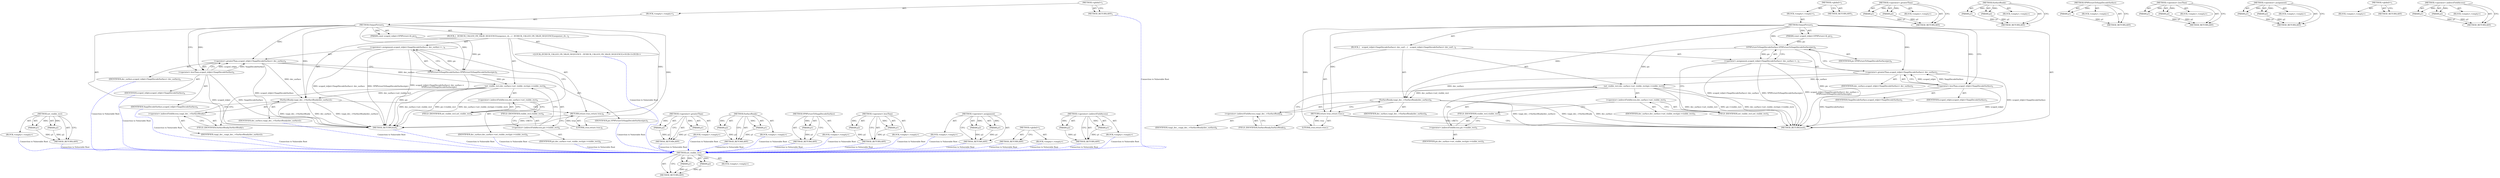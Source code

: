 digraph "&lt;operator&gt;.indirectFieldAccess" {
vulnerable_71 [label=<(METHOD,set_visible_rect)>];
vulnerable_72 [label=<(PARAM,p1)>];
vulnerable_73 [label=<(PARAM,p2)>];
vulnerable_74 [label=<(BLOCK,&lt;empty&gt;,&lt;empty&gt;)>];
vulnerable_75 [label=<(METHOD_RETURN,ANY)>];
vulnerable_6 [label=<(METHOD,&lt;global&gt;)<SUB>1</SUB>>];
vulnerable_7 [label=<(BLOCK,&lt;empty&gt;,&lt;empty&gt;)<SUB>1</SUB>>];
vulnerable_8 [label=<(METHOD,OutputPicture)<SUB>1</SUB>>];
vulnerable_9 [label=<(PARAM,const scoped_refptr&lt;VP9Picture&gt;&amp; pic)<SUB>2</SUB>>];
vulnerable_10 [label=<(BLOCK,{
   scoped_refptr&lt;VaapiDecodeSurface&gt; dec_surf...,{
   scoped_refptr&lt;VaapiDecodeSurface&gt; dec_surf...)<SUB>2</SUB>>];
vulnerable_11 [label=<(&lt;operator&gt;.assignment,scoped_refptr&lt;VaapiDecodeSurface&gt; dec_surface =...)<SUB>3</SUB>>];
vulnerable_12 [label=<(&lt;operator&gt;.greaterThan,scoped_refptr&lt;VaapiDecodeSurface&gt; dec_surface)<SUB>3</SUB>>];
vulnerable_13 [label=<(&lt;operator&gt;.lessThan,scoped_refptr&lt;VaapiDecodeSurface)<SUB>3</SUB>>];
vulnerable_14 [label=<(IDENTIFIER,scoped_refptr,scoped_refptr&lt;VaapiDecodeSurface)<SUB>3</SUB>>];
vulnerable_15 [label=<(IDENTIFIER,VaapiDecodeSurface,scoped_refptr&lt;VaapiDecodeSurface)<SUB>3</SUB>>];
vulnerable_16 [label=<(IDENTIFIER,dec_surface,scoped_refptr&lt;VaapiDecodeSurface&gt; dec_surface)<SUB>3</SUB>>];
vulnerable_17 [label=<(VP9PictureToVaapiDecodeSurface,VP9PictureToVaapiDecodeSurface(pic))<SUB>4</SUB>>];
vulnerable_18 [label=<(IDENTIFIER,pic,VP9PictureToVaapiDecodeSurface(pic))<SUB>4</SUB>>];
vulnerable_19 [label=<(set_visible_rect,dec_surface-&gt;set_visible_rect(pic-&gt;visible_rect))<SUB>5</SUB>>];
vulnerable_20 [label=<(&lt;operator&gt;.indirectFieldAccess,dec_surface-&gt;set_visible_rect)<SUB>5</SUB>>];
vulnerable_21 [label=<(IDENTIFIER,dec_surface,dec_surface-&gt;set_visible_rect(pic-&gt;visible_rect))<SUB>5</SUB>>];
vulnerable_22 [label=<(FIELD_IDENTIFIER,set_visible_rect,set_visible_rect)<SUB>5</SUB>>];
vulnerable_23 [label=<(&lt;operator&gt;.indirectFieldAccess,pic-&gt;visible_rect)<SUB>5</SUB>>];
vulnerable_24 [label=<(IDENTIFIER,pic,dec_surface-&gt;set_visible_rect(pic-&gt;visible_rect))<SUB>5</SUB>>];
vulnerable_25 [label=<(FIELD_IDENTIFIER,visible_rect,visible_rect)<SUB>5</SUB>>];
vulnerable_26 [label=<(SurfaceReady,vaapi_dec_-&gt;SurfaceReady(dec_surface))<SUB>6</SUB>>];
vulnerable_27 [label=<(&lt;operator&gt;.indirectFieldAccess,vaapi_dec_-&gt;SurfaceReady)<SUB>6</SUB>>];
vulnerable_28 [label=<(IDENTIFIER,vaapi_dec_,vaapi_dec_-&gt;SurfaceReady(dec_surface))<SUB>6</SUB>>];
vulnerable_29 [label=<(FIELD_IDENTIFIER,SurfaceReady,SurfaceReady)<SUB>6</SUB>>];
vulnerable_30 [label=<(IDENTIFIER,dec_surface,vaapi_dec_-&gt;SurfaceReady(dec_surface))<SUB>6</SUB>>];
vulnerable_31 [label=<(RETURN,return true;,return true;)<SUB>7</SUB>>];
vulnerable_32 [label=<(LITERAL,true,return true;)<SUB>7</SUB>>];
vulnerable_33 [label=<(METHOD_RETURN,bool)<SUB>1</SUB>>];
vulnerable_35 [label=<(METHOD_RETURN,ANY)<SUB>1</SUB>>];
vulnerable_57 [label=<(METHOD,&lt;operator&gt;.greaterThan)>];
vulnerable_58 [label=<(PARAM,p1)>];
vulnerable_59 [label=<(PARAM,p2)>];
vulnerable_60 [label=<(BLOCK,&lt;empty&gt;,&lt;empty&gt;)>];
vulnerable_61 [label=<(METHOD_RETURN,ANY)>];
vulnerable_81 [label=<(METHOD,SurfaceReady)>];
vulnerable_82 [label=<(PARAM,p1)>];
vulnerable_83 [label=<(PARAM,p2)>];
vulnerable_84 [label=<(BLOCK,&lt;empty&gt;,&lt;empty&gt;)>];
vulnerable_85 [label=<(METHOD_RETURN,ANY)>];
vulnerable_67 [label=<(METHOD,VP9PictureToVaapiDecodeSurface)>];
vulnerable_68 [label=<(PARAM,p1)>];
vulnerable_69 [label=<(BLOCK,&lt;empty&gt;,&lt;empty&gt;)>];
vulnerable_70 [label=<(METHOD_RETURN,ANY)>];
vulnerable_62 [label=<(METHOD,&lt;operator&gt;.lessThan)>];
vulnerable_63 [label=<(PARAM,p1)>];
vulnerable_64 [label=<(PARAM,p2)>];
vulnerable_65 [label=<(BLOCK,&lt;empty&gt;,&lt;empty&gt;)>];
vulnerable_66 [label=<(METHOD_RETURN,ANY)>];
vulnerable_52 [label=<(METHOD,&lt;operator&gt;.assignment)>];
vulnerable_53 [label=<(PARAM,p1)>];
vulnerable_54 [label=<(PARAM,p2)>];
vulnerable_55 [label=<(BLOCK,&lt;empty&gt;,&lt;empty&gt;)>];
vulnerable_56 [label=<(METHOD_RETURN,ANY)>];
vulnerable_46 [label=<(METHOD,&lt;global&gt;)<SUB>1</SUB>>];
vulnerable_47 [label=<(BLOCK,&lt;empty&gt;,&lt;empty&gt;)>];
vulnerable_48 [label=<(METHOD_RETURN,ANY)>];
vulnerable_76 [label=<(METHOD,&lt;operator&gt;.indirectFieldAccess)>];
vulnerable_77 [label=<(PARAM,p1)>];
vulnerable_78 [label=<(PARAM,p2)>];
vulnerable_79 [label=<(BLOCK,&lt;empty&gt;,&lt;empty&gt;)>];
vulnerable_80 [label=<(METHOD_RETURN,ANY)>];
fixed_74 [label=<(METHOD,set_visible_rect)>];
fixed_75 [label=<(PARAM,p1)>];
fixed_76 [label=<(PARAM,p2)>];
fixed_77 [label=<(BLOCK,&lt;empty&gt;,&lt;empty&gt;)>];
fixed_78 [label=<(METHOD_RETURN,ANY)>];
fixed_6 [label=<(METHOD,&lt;global&gt;)<SUB>1</SUB>>];
fixed_7 [label=<(BLOCK,&lt;empty&gt;,&lt;empty&gt;)<SUB>1</SUB>>];
fixed_8 [label=<(METHOD,OutputPicture)<SUB>1</SUB>>];
fixed_9 [label=<(PARAM,const scoped_refptr&lt;VP9Picture&gt;&amp; pic)<SUB>2</SUB>>];
fixed_10 [label=<(BLOCK,{
  DCHECK_CALLED_ON_VALID_SEQUENCE(sequence_ch...,{
  DCHECK_CALLED_ON_VALID_SEQUENCE(sequence_ch...)<SUB>2</SUB>>];
fixed_11 [label="<(LOCAL,DCHECK_CALLED_ON_VALID_SEQUENCE : DCHECK_CALLED_ON_VALID_SEQUENCE)<SUB>3</SUB>>"];
fixed_12 [label=<(&lt;operator&gt;.assignment,scoped_refptr&lt;VaapiDecodeSurface&gt; dec_surface =...)<SUB>4</SUB>>];
fixed_13 [label=<(&lt;operator&gt;.greaterThan,scoped_refptr&lt;VaapiDecodeSurface&gt; dec_surface)<SUB>4</SUB>>];
fixed_14 [label=<(&lt;operator&gt;.lessThan,scoped_refptr&lt;VaapiDecodeSurface)<SUB>4</SUB>>];
fixed_15 [label=<(IDENTIFIER,scoped_refptr,scoped_refptr&lt;VaapiDecodeSurface)<SUB>4</SUB>>];
fixed_16 [label=<(IDENTIFIER,VaapiDecodeSurface,scoped_refptr&lt;VaapiDecodeSurface)<SUB>4</SUB>>];
fixed_17 [label=<(IDENTIFIER,dec_surface,scoped_refptr&lt;VaapiDecodeSurface&gt; dec_surface)<SUB>4</SUB>>];
fixed_18 [label=<(VP9PictureToVaapiDecodeSurface,VP9PictureToVaapiDecodeSurface(pic))<SUB>5</SUB>>];
fixed_19 [label=<(IDENTIFIER,pic,VP9PictureToVaapiDecodeSurface(pic))<SUB>5</SUB>>];
fixed_20 [label=<(set_visible_rect,dec_surface-&gt;set_visible_rect(pic-&gt;visible_rect))<SUB>6</SUB>>];
fixed_21 [label=<(&lt;operator&gt;.indirectFieldAccess,dec_surface-&gt;set_visible_rect)<SUB>6</SUB>>];
fixed_22 [label=<(IDENTIFIER,dec_surface,dec_surface-&gt;set_visible_rect(pic-&gt;visible_rect))<SUB>6</SUB>>];
fixed_23 [label=<(FIELD_IDENTIFIER,set_visible_rect,set_visible_rect)<SUB>6</SUB>>];
fixed_24 [label=<(&lt;operator&gt;.indirectFieldAccess,pic-&gt;visible_rect)<SUB>6</SUB>>];
fixed_25 [label=<(IDENTIFIER,pic,dec_surface-&gt;set_visible_rect(pic-&gt;visible_rect))<SUB>6</SUB>>];
fixed_26 [label=<(FIELD_IDENTIFIER,visible_rect,visible_rect)<SUB>6</SUB>>];
fixed_27 [label=<(SurfaceReady,vaapi_dec_-&gt;SurfaceReady(dec_surface))<SUB>7</SUB>>];
fixed_28 [label=<(&lt;operator&gt;.indirectFieldAccess,vaapi_dec_-&gt;SurfaceReady)<SUB>7</SUB>>];
fixed_29 [label=<(IDENTIFIER,vaapi_dec_,vaapi_dec_-&gt;SurfaceReady(dec_surface))<SUB>7</SUB>>];
fixed_30 [label=<(FIELD_IDENTIFIER,SurfaceReady,SurfaceReady)<SUB>7</SUB>>];
fixed_31 [label=<(IDENTIFIER,dec_surface,vaapi_dec_-&gt;SurfaceReady(dec_surface))<SUB>7</SUB>>];
fixed_32 [label=<(RETURN,return true;,return true;)<SUB>8</SUB>>];
fixed_33 [label=<(LITERAL,true,return true;)<SUB>8</SUB>>];
fixed_34 [label=<(METHOD_RETURN,bool)<SUB>1</SUB>>];
fixed_36 [label=<(METHOD_RETURN,ANY)<SUB>1</SUB>>];
fixed_60 [label=<(METHOD,&lt;operator&gt;.greaterThan)>];
fixed_61 [label=<(PARAM,p1)>];
fixed_62 [label=<(PARAM,p2)>];
fixed_63 [label=<(BLOCK,&lt;empty&gt;,&lt;empty&gt;)>];
fixed_64 [label=<(METHOD_RETURN,ANY)>];
fixed_84 [label=<(METHOD,SurfaceReady)>];
fixed_85 [label=<(PARAM,p1)>];
fixed_86 [label=<(PARAM,p2)>];
fixed_87 [label=<(BLOCK,&lt;empty&gt;,&lt;empty&gt;)>];
fixed_88 [label=<(METHOD_RETURN,ANY)>];
fixed_70 [label=<(METHOD,VP9PictureToVaapiDecodeSurface)>];
fixed_71 [label=<(PARAM,p1)>];
fixed_72 [label=<(BLOCK,&lt;empty&gt;,&lt;empty&gt;)>];
fixed_73 [label=<(METHOD_RETURN,ANY)>];
fixed_65 [label=<(METHOD,&lt;operator&gt;.lessThan)>];
fixed_66 [label=<(PARAM,p1)>];
fixed_67 [label=<(PARAM,p2)>];
fixed_68 [label=<(BLOCK,&lt;empty&gt;,&lt;empty&gt;)>];
fixed_69 [label=<(METHOD_RETURN,ANY)>];
fixed_55 [label=<(METHOD,&lt;operator&gt;.assignment)>];
fixed_56 [label=<(PARAM,p1)>];
fixed_57 [label=<(PARAM,p2)>];
fixed_58 [label=<(BLOCK,&lt;empty&gt;,&lt;empty&gt;)>];
fixed_59 [label=<(METHOD_RETURN,ANY)>];
fixed_49 [label=<(METHOD,&lt;global&gt;)<SUB>1</SUB>>];
fixed_50 [label=<(BLOCK,&lt;empty&gt;,&lt;empty&gt;)>];
fixed_51 [label=<(METHOD_RETURN,ANY)>];
fixed_79 [label=<(METHOD,&lt;operator&gt;.indirectFieldAccess)>];
fixed_80 [label=<(PARAM,p1)>];
fixed_81 [label=<(PARAM,p2)>];
fixed_82 [label=<(BLOCK,&lt;empty&gt;,&lt;empty&gt;)>];
fixed_83 [label=<(METHOD_RETURN,ANY)>];
vulnerable_71 -> vulnerable_72  [key=0, label="AST: "];
vulnerable_71 -> vulnerable_72  [key=1, label="DDG: "];
vulnerable_71 -> vulnerable_74  [key=0, label="AST: "];
vulnerable_71 -> vulnerable_73  [key=0, label="AST: "];
vulnerable_71 -> vulnerable_73  [key=1, label="DDG: "];
vulnerable_71 -> vulnerable_75  [key=0, label="AST: "];
vulnerable_71 -> vulnerable_75  [key=1, label="CFG: "];
vulnerable_72 -> vulnerable_75  [key=0, label="DDG: p1"];
vulnerable_73 -> vulnerable_75  [key=0, label="DDG: p2"];
vulnerable_6 -> vulnerable_7  [key=0, label="AST: "];
vulnerable_6 -> vulnerable_35  [key=0, label="AST: "];
vulnerable_6 -> vulnerable_35  [key=1, label="CFG: "];
vulnerable_7 -> vulnerable_8  [key=0, label="AST: "];
vulnerable_8 -> vulnerable_9  [key=0, label="AST: "];
vulnerable_8 -> vulnerable_9  [key=1, label="DDG: "];
vulnerable_8 -> vulnerable_10  [key=0, label="AST: "];
vulnerable_8 -> vulnerable_33  [key=0, label="AST: "];
vulnerable_8 -> vulnerable_13  [key=0, label="CFG: "];
vulnerable_8 -> vulnerable_13  [key=1, label="DDG: "];
vulnerable_8 -> vulnerable_31  [key=0, label="DDG: "];
vulnerable_8 -> vulnerable_26  [key=0, label="DDG: "];
vulnerable_8 -> vulnerable_32  [key=0, label="DDG: "];
vulnerable_8 -> vulnerable_12  [key=0, label="DDG: "];
vulnerable_8 -> vulnerable_17  [key=0, label="DDG: "];
vulnerable_9 -> vulnerable_17  [key=0, label="DDG: pic"];
vulnerable_10 -> vulnerable_11  [key=0, label="AST: "];
vulnerable_10 -> vulnerable_19  [key=0, label="AST: "];
vulnerable_10 -> vulnerable_26  [key=0, label="AST: "];
vulnerable_10 -> vulnerable_31  [key=0, label="AST: "];
vulnerable_11 -> vulnerable_12  [key=0, label="AST: "];
vulnerable_11 -> vulnerable_17  [key=0, label="AST: "];
vulnerable_11 -> vulnerable_22  [key=0, label="CFG: "];
vulnerable_11 -> vulnerable_33  [key=0, label="DDG: scoped_refptr&lt;VaapiDecodeSurface&gt; dec_surface"];
vulnerable_11 -> vulnerable_33  [key=1, label="DDG: VP9PictureToVaapiDecodeSurface(pic)"];
vulnerable_11 -> vulnerable_33  [key=2, label="DDG: scoped_refptr&lt;VaapiDecodeSurface&gt; dec_surface =
       VP9PictureToVaapiDecodeSurface(pic)"];
vulnerable_12 -> vulnerable_13  [key=0, label="AST: "];
vulnerable_12 -> vulnerable_16  [key=0, label="AST: "];
vulnerable_12 -> vulnerable_17  [key=0, label="CFG: "];
vulnerable_12 -> vulnerable_33  [key=0, label="DDG: scoped_refptr&lt;VaapiDecodeSurface"];
vulnerable_12 -> vulnerable_19  [key=0, label="DDG: dec_surface"];
vulnerable_12 -> vulnerable_26  [key=0, label="DDG: dec_surface"];
vulnerable_13 -> vulnerable_14  [key=0, label="AST: "];
vulnerable_13 -> vulnerable_15  [key=0, label="AST: "];
vulnerable_13 -> vulnerable_12  [key=0, label="CFG: "];
vulnerable_13 -> vulnerable_12  [key=1, label="DDG: scoped_refptr"];
vulnerable_13 -> vulnerable_12  [key=2, label="DDG: VaapiDecodeSurface"];
vulnerable_13 -> vulnerable_33  [key=0, label="DDG: VaapiDecodeSurface"];
vulnerable_13 -> vulnerable_33  [key=1, label="DDG: scoped_refptr"];
vulnerable_17 -> vulnerable_18  [key=0, label="AST: "];
vulnerable_17 -> vulnerable_11  [key=0, label="CFG: "];
vulnerable_17 -> vulnerable_11  [key=1, label="DDG: pic"];
vulnerable_17 -> vulnerable_33  [key=0, label="DDG: pic"];
vulnerable_17 -> vulnerable_19  [key=0, label="DDG: pic"];
vulnerable_19 -> vulnerable_20  [key=0, label="AST: "];
vulnerable_19 -> vulnerable_23  [key=0, label="AST: "];
vulnerable_19 -> vulnerable_29  [key=0, label="CFG: "];
vulnerable_19 -> vulnerable_33  [key=0, label="DDG: dec_surface-&gt;set_visible_rect"];
vulnerable_19 -> vulnerable_33  [key=1, label="DDG: pic-&gt;visible_rect"];
vulnerable_19 -> vulnerable_33  [key=2, label="DDG: dec_surface-&gt;set_visible_rect(pic-&gt;visible_rect)"];
vulnerable_19 -> vulnerable_26  [key=0, label="DDG: dec_surface-&gt;set_visible_rect"];
vulnerable_20 -> vulnerable_21  [key=0, label="AST: "];
vulnerable_20 -> vulnerable_22  [key=0, label="AST: "];
vulnerable_20 -> vulnerable_25  [key=0, label="CFG: "];
vulnerable_22 -> vulnerable_20  [key=0, label="CFG: "];
vulnerable_23 -> vulnerable_24  [key=0, label="AST: "];
vulnerable_23 -> vulnerable_25  [key=0, label="AST: "];
vulnerable_23 -> vulnerable_19  [key=0, label="CFG: "];
vulnerable_25 -> vulnerable_23  [key=0, label="CFG: "];
vulnerable_26 -> vulnerable_27  [key=0, label="AST: "];
vulnerable_26 -> vulnerable_30  [key=0, label="AST: "];
vulnerable_26 -> vulnerable_31  [key=0, label="CFG: "];
vulnerable_26 -> vulnerable_33  [key=0, label="DDG: vaapi_dec_-&gt;SurfaceReady"];
vulnerable_26 -> vulnerable_33  [key=1, label="DDG: dec_surface"];
vulnerable_26 -> vulnerable_33  [key=2, label="DDG: vaapi_dec_-&gt;SurfaceReady(dec_surface)"];
vulnerable_27 -> vulnerable_28  [key=0, label="AST: "];
vulnerable_27 -> vulnerable_29  [key=0, label="AST: "];
vulnerable_27 -> vulnerable_26  [key=0, label="CFG: "];
vulnerable_29 -> vulnerable_27  [key=0, label="CFG: "];
vulnerable_31 -> vulnerable_32  [key=0, label="AST: "];
vulnerable_31 -> vulnerable_33  [key=0, label="CFG: "];
vulnerable_31 -> vulnerable_33  [key=1, label="DDG: &lt;RET&gt;"];
vulnerable_32 -> vulnerable_31  [key=0, label="DDG: true"];
vulnerable_57 -> vulnerable_58  [key=0, label="AST: "];
vulnerable_57 -> vulnerable_58  [key=1, label="DDG: "];
vulnerable_57 -> vulnerable_60  [key=0, label="AST: "];
vulnerable_57 -> vulnerable_59  [key=0, label="AST: "];
vulnerable_57 -> vulnerable_59  [key=1, label="DDG: "];
vulnerable_57 -> vulnerable_61  [key=0, label="AST: "];
vulnerable_57 -> vulnerable_61  [key=1, label="CFG: "];
vulnerable_58 -> vulnerable_61  [key=0, label="DDG: p1"];
vulnerable_59 -> vulnerable_61  [key=0, label="DDG: p2"];
vulnerable_81 -> vulnerable_82  [key=0, label="AST: "];
vulnerable_81 -> vulnerable_82  [key=1, label="DDG: "];
vulnerable_81 -> vulnerable_84  [key=0, label="AST: "];
vulnerable_81 -> vulnerable_83  [key=0, label="AST: "];
vulnerable_81 -> vulnerable_83  [key=1, label="DDG: "];
vulnerable_81 -> vulnerable_85  [key=0, label="AST: "];
vulnerable_81 -> vulnerable_85  [key=1, label="CFG: "];
vulnerable_82 -> vulnerable_85  [key=0, label="DDG: p1"];
vulnerable_83 -> vulnerable_85  [key=0, label="DDG: p2"];
vulnerable_67 -> vulnerable_68  [key=0, label="AST: "];
vulnerable_67 -> vulnerable_68  [key=1, label="DDG: "];
vulnerable_67 -> vulnerable_69  [key=0, label="AST: "];
vulnerable_67 -> vulnerable_70  [key=0, label="AST: "];
vulnerable_67 -> vulnerable_70  [key=1, label="CFG: "];
vulnerable_68 -> vulnerable_70  [key=0, label="DDG: p1"];
vulnerable_62 -> vulnerable_63  [key=0, label="AST: "];
vulnerable_62 -> vulnerable_63  [key=1, label="DDG: "];
vulnerable_62 -> vulnerable_65  [key=0, label="AST: "];
vulnerable_62 -> vulnerable_64  [key=0, label="AST: "];
vulnerable_62 -> vulnerable_64  [key=1, label="DDG: "];
vulnerable_62 -> vulnerable_66  [key=0, label="AST: "];
vulnerable_62 -> vulnerable_66  [key=1, label="CFG: "];
vulnerable_63 -> vulnerable_66  [key=0, label="DDG: p1"];
vulnerable_64 -> vulnerable_66  [key=0, label="DDG: p2"];
vulnerable_52 -> vulnerable_53  [key=0, label="AST: "];
vulnerable_52 -> vulnerable_53  [key=1, label="DDG: "];
vulnerable_52 -> vulnerable_55  [key=0, label="AST: "];
vulnerable_52 -> vulnerable_54  [key=0, label="AST: "];
vulnerable_52 -> vulnerable_54  [key=1, label="DDG: "];
vulnerable_52 -> vulnerable_56  [key=0, label="AST: "];
vulnerable_52 -> vulnerable_56  [key=1, label="CFG: "];
vulnerable_53 -> vulnerable_56  [key=0, label="DDG: p1"];
vulnerable_54 -> vulnerable_56  [key=0, label="DDG: p2"];
vulnerable_46 -> vulnerable_47  [key=0, label="AST: "];
vulnerable_46 -> vulnerable_48  [key=0, label="AST: "];
vulnerable_46 -> vulnerable_48  [key=1, label="CFG: "];
vulnerable_76 -> vulnerable_77  [key=0, label="AST: "];
vulnerable_76 -> vulnerable_77  [key=1, label="DDG: "];
vulnerable_76 -> vulnerable_79  [key=0, label="AST: "];
vulnerable_76 -> vulnerable_78  [key=0, label="AST: "];
vulnerable_76 -> vulnerable_78  [key=1, label="DDG: "];
vulnerable_76 -> vulnerable_80  [key=0, label="AST: "];
vulnerable_76 -> vulnerable_80  [key=1, label="CFG: "];
vulnerable_77 -> vulnerable_80  [key=0, label="DDG: p1"];
vulnerable_78 -> vulnerable_80  [key=0, label="DDG: p2"];
fixed_74 -> fixed_75  [key=0, label="AST: "];
fixed_74 -> fixed_75  [key=1, label="DDG: "];
fixed_74 -> fixed_77  [key=0, label="AST: "];
fixed_74 -> fixed_76  [key=0, label="AST: "];
fixed_74 -> fixed_76  [key=1, label="DDG: "];
fixed_74 -> fixed_78  [key=0, label="AST: "];
fixed_74 -> fixed_78  [key=1, label="CFG: "];
fixed_75 -> fixed_78  [key=0, label="DDG: p1"];
fixed_76 -> fixed_78  [key=0, label="DDG: p2"];
fixed_77 -> vulnerable_71  [color=blue, key=0, label="Connection to Vulnerable Root", penwidth="2.0", style=dashed];
fixed_78 -> vulnerable_71  [color=blue, key=0, label="Connection to Vulnerable Root", penwidth="2.0", style=dashed];
fixed_6 -> fixed_7  [key=0, label="AST: "];
fixed_6 -> fixed_36  [key=0, label="AST: "];
fixed_6 -> fixed_36  [key=1, label="CFG: "];
fixed_7 -> fixed_8  [key=0, label="AST: "];
fixed_8 -> fixed_9  [key=0, label="AST: "];
fixed_8 -> fixed_9  [key=1, label="DDG: "];
fixed_8 -> fixed_10  [key=0, label="AST: "];
fixed_8 -> fixed_34  [key=0, label="AST: "];
fixed_8 -> fixed_14  [key=0, label="CFG: "];
fixed_8 -> fixed_14  [key=1, label="DDG: "];
fixed_8 -> fixed_32  [key=0, label="DDG: "];
fixed_8 -> fixed_27  [key=0, label="DDG: "];
fixed_8 -> fixed_33  [key=0, label="DDG: "];
fixed_8 -> fixed_13  [key=0, label="DDG: "];
fixed_8 -> fixed_18  [key=0, label="DDG: "];
fixed_9 -> fixed_18  [key=0, label="DDG: pic"];
fixed_10 -> fixed_11  [key=0, label="AST: "];
fixed_10 -> fixed_12  [key=0, label="AST: "];
fixed_10 -> fixed_20  [key=0, label="AST: "];
fixed_10 -> fixed_27  [key=0, label="AST: "];
fixed_10 -> fixed_32  [key=0, label="AST: "];
fixed_11 -> vulnerable_71  [color=blue, key=0, label="Connection to Vulnerable Root", penwidth="2.0", style=dashed];
fixed_12 -> fixed_13  [key=0, label="AST: "];
fixed_12 -> fixed_18  [key=0, label="AST: "];
fixed_12 -> fixed_23  [key=0, label="CFG: "];
fixed_12 -> fixed_34  [key=0, label="DDG: scoped_refptr&lt;VaapiDecodeSurface&gt; dec_surface"];
fixed_12 -> fixed_34  [key=1, label="DDG: VP9PictureToVaapiDecodeSurface(pic)"];
fixed_12 -> fixed_34  [key=2, label="DDG: scoped_refptr&lt;VaapiDecodeSurface&gt; dec_surface =
       VP9PictureToVaapiDecodeSurface(pic)"];
fixed_13 -> fixed_14  [key=0, label="AST: "];
fixed_13 -> fixed_17  [key=0, label="AST: "];
fixed_13 -> fixed_18  [key=0, label="CFG: "];
fixed_13 -> fixed_34  [key=0, label="DDG: scoped_refptr&lt;VaapiDecodeSurface"];
fixed_13 -> fixed_20  [key=0, label="DDG: dec_surface"];
fixed_13 -> fixed_27  [key=0, label="DDG: dec_surface"];
fixed_14 -> fixed_15  [key=0, label="AST: "];
fixed_14 -> fixed_16  [key=0, label="AST: "];
fixed_14 -> fixed_13  [key=0, label="CFG: "];
fixed_14 -> fixed_13  [key=1, label="DDG: scoped_refptr"];
fixed_14 -> fixed_13  [key=2, label="DDG: VaapiDecodeSurface"];
fixed_14 -> fixed_34  [key=0, label="DDG: VaapiDecodeSurface"];
fixed_14 -> fixed_34  [key=1, label="DDG: scoped_refptr"];
fixed_15 -> vulnerable_71  [color=blue, key=0, label="Connection to Vulnerable Root", penwidth="2.0", style=dashed];
fixed_16 -> vulnerable_71  [color=blue, key=0, label="Connection to Vulnerable Root", penwidth="2.0", style=dashed];
fixed_17 -> vulnerable_71  [color=blue, key=0, label="Connection to Vulnerable Root", penwidth="2.0", style=dashed];
fixed_18 -> fixed_19  [key=0, label="AST: "];
fixed_18 -> fixed_12  [key=0, label="CFG: "];
fixed_18 -> fixed_12  [key=1, label="DDG: pic"];
fixed_18 -> fixed_34  [key=0, label="DDG: pic"];
fixed_18 -> fixed_20  [key=0, label="DDG: pic"];
fixed_19 -> vulnerable_71  [color=blue, key=0, label="Connection to Vulnerable Root", penwidth="2.0", style=dashed];
fixed_20 -> fixed_21  [key=0, label="AST: "];
fixed_20 -> fixed_24  [key=0, label="AST: "];
fixed_20 -> fixed_30  [key=0, label="CFG: "];
fixed_20 -> fixed_34  [key=0, label="DDG: dec_surface-&gt;set_visible_rect"];
fixed_20 -> fixed_34  [key=1, label="DDG: pic-&gt;visible_rect"];
fixed_20 -> fixed_34  [key=2, label="DDG: dec_surface-&gt;set_visible_rect(pic-&gt;visible_rect)"];
fixed_20 -> fixed_27  [key=0, label="DDG: dec_surface-&gt;set_visible_rect"];
fixed_21 -> fixed_22  [key=0, label="AST: "];
fixed_21 -> fixed_23  [key=0, label="AST: "];
fixed_21 -> fixed_26  [key=0, label="CFG: "];
fixed_22 -> vulnerable_71  [color=blue, key=0, label="Connection to Vulnerable Root", penwidth="2.0", style=dashed];
fixed_23 -> fixed_21  [key=0, label="CFG: "];
fixed_24 -> fixed_25  [key=0, label="AST: "];
fixed_24 -> fixed_26  [key=0, label="AST: "];
fixed_24 -> fixed_20  [key=0, label="CFG: "];
fixed_25 -> vulnerable_71  [color=blue, key=0, label="Connection to Vulnerable Root", penwidth="2.0", style=dashed];
fixed_26 -> fixed_24  [key=0, label="CFG: "];
fixed_27 -> fixed_28  [key=0, label="AST: "];
fixed_27 -> fixed_31  [key=0, label="AST: "];
fixed_27 -> fixed_32  [key=0, label="CFG: "];
fixed_27 -> fixed_34  [key=0, label="DDG: vaapi_dec_-&gt;SurfaceReady"];
fixed_27 -> fixed_34  [key=1, label="DDG: dec_surface"];
fixed_27 -> fixed_34  [key=2, label="DDG: vaapi_dec_-&gt;SurfaceReady(dec_surface)"];
fixed_28 -> fixed_29  [key=0, label="AST: "];
fixed_28 -> fixed_30  [key=0, label="AST: "];
fixed_28 -> fixed_27  [key=0, label="CFG: "];
fixed_29 -> vulnerable_71  [color=blue, key=0, label="Connection to Vulnerable Root", penwidth="2.0", style=dashed];
fixed_30 -> fixed_28  [key=0, label="CFG: "];
fixed_31 -> vulnerable_71  [color=blue, key=0, label="Connection to Vulnerable Root", penwidth="2.0", style=dashed];
fixed_32 -> fixed_33  [key=0, label="AST: "];
fixed_32 -> fixed_34  [key=0, label="CFG: "];
fixed_32 -> fixed_34  [key=1, label="DDG: &lt;RET&gt;"];
fixed_33 -> fixed_32  [key=0, label="DDG: true"];
fixed_34 -> vulnerable_71  [color=blue, key=0, label="Connection to Vulnerable Root", penwidth="2.0", style=dashed];
fixed_36 -> vulnerable_71  [color=blue, key=0, label="Connection to Vulnerable Root", penwidth="2.0", style=dashed];
fixed_60 -> fixed_61  [key=0, label="AST: "];
fixed_60 -> fixed_61  [key=1, label="DDG: "];
fixed_60 -> fixed_63  [key=0, label="AST: "];
fixed_60 -> fixed_62  [key=0, label="AST: "];
fixed_60 -> fixed_62  [key=1, label="DDG: "];
fixed_60 -> fixed_64  [key=0, label="AST: "];
fixed_60 -> fixed_64  [key=1, label="CFG: "];
fixed_61 -> fixed_64  [key=0, label="DDG: p1"];
fixed_62 -> fixed_64  [key=0, label="DDG: p2"];
fixed_63 -> vulnerable_71  [color=blue, key=0, label="Connection to Vulnerable Root", penwidth="2.0", style=dashed];
fixed_64 -> vulnerable_71  [color=blue, key=0, label="Connection to Vulnerable Root", penwidth="2.0", style=dashed];
fixed_84 -> fixed_85  [key=0, label="AST: "];
fixed_84 -> fixed_85  [key=1, label="DDG: "];
fixed_84 -> fixed_87  [key=0, label="AST: "];
fixed_84 -> fixed_86  [key=0, label="AST: "];
fixed_84 -> fixed_86  [key=1, label="DDG: "];
fixed_84 -> fixed_88  [key=0, label="AST: "];
fixed_84 -> fixed_88  [key=1, label="CFG: "];
fixed_85 -> fixed_88  [key=0, label="DDG: p1"];
fixed_86 -> fixed_88  [key=0, label="DDG: p2"];
fixed_87 -> vulnerable_71  [color=blue, key=0, label="Connection to Vulnerable Root", penwidth="2.0", style=dashed];
fixed_88 -> vulnerable_71  [color=blue, key=0, label="Connection to Vulnerable Root", penwidth="2.0", style=dashed];
fixed_70 -> fixed_71  [key=0, label="AST: "];
fixed_70 -> fixed_71  [key=1, label="DDG: "];
fixed_70 -> fixed_72  [key=0, label="AST: "];
fixed_70 -> fixed_73  [key=0, label="AST: "];
fixed_70 -> fixed_73  [key=1, label="CFG: "];
fixed_71 -> fixed_73  [key=0, label="DDG: p1"];
fixed_72 -> vulnerable_71  [color=blue, key=0, label="Connection to Vulnerable Root", penwidth="2.0", style=dashed];
fixed_73 -> vulnerable_71  [color=blue, key=0, label="Connection to Vulnerable Root", penwidth="2.0", style=dashed];
fixed_65 -> fixed_66  [key=0, label="AST: "];
fixed_65 -> fixed_66  [key=1, label="DDG: "];
fixed_65 -> fixed_68  [key=0, label="AST: "];
fixed_65 -> fixed_67  [key=0, label="AST: "];
fixed_65 -> fixed_67  [key=1, label="DDG: "];
fixed_65 -> fixed_69  [key=0, label="AST: "];
fixed_65 -> fixed_69  [key=1, label="CFG: "];
fixed_66 -> fixed_69  [key=0, label="DDG: p1"];
fixed_67 -> fixed_69  [key=0, label="DDG: p2"];
fixed_68 -> vulnerable_71  [color=blue, key=0, label="Connection to Vulnerable Root", penwidth="2.0", style=dashed];
fixed_69 -> vulnerable_71  [color=blue, key=0, label="Connection to Vulnerable Root", penwidth="2.0", style=dashed];
fixed_55 -> fixed_56  [key=0, label="AST: "];
fixed_55 -> fixed_56  [key=1, label="DDG: "];
fixed_55 -> fixed_58  [key=0, label="AST: "];
fixed_55 -> fixed_57  [key=0, label="AST: "];
fixed_55 -> fixed_57  [key=1, label="DDG: "];
fixed_55 -> fixed_59  [key=0, label="AST: "];
fixed_55 -> fixed_59  [key=1, label="CFG: "];
fixed_56 -> fixed_59  [key=0, label="DDG: p1"];
fixed_57 -> fixed_59  [key=0, label="DDG: p2"];
fixed_58 -> vulnerable_71  [color=blue, key=0, label="Connection to Vulnerable Root", penwidth="2.0", style=dashed];
fixed_59 -> vulnerable_71  [color=blue, key=0, label="Connection to Vulnerable Root", penwidth="2.0", style=dashed];
fixed_49 -> fixed_50  [key=0, label="AST: "];
fixed_49 -> fixed_51  [key=0, label="AST: "];
fixed_49 -> fixed_51  [key=1, label="CFG: "];
fixed_50 -> vulnerable_71  [color=blue, key=0, label="Connection to Vulnerable Root", penwidth="2.0", style=dashed];
fixed_51 -> vulnerable_71  [color=blue, key=0, label="Connection to Vulnerable Root", penwidth="2.0", style=dashed];
fixed_79 -> fixed_80  [key=0, label="AST: "];
fixed_79 -> fixed_80  [key=1, label="DDG: "];
fixed_79 -> fixed_82  [key=0, label="AST: "];
fixed_79 -> fixed_81  [key=0, label="AST: "];
fixed_79 -> fixed_81  [key=1, label="DDG: "];
fixed_79 -> fixed_83  [key=0, label="AST: "];
fixed_79 -> fixed_83  [key=1, label="CFG: "];
fixed_80 -> fixed_83  [key=0, label="DDG: p1"];
fixed_81 -> fixed_83  [key=0, label="DDG: p2"];
fixed_82 -> vulnerable_71  [color=blue, key=0, label="Connection to Vulnerable Root", penwidth="2.0", style=dashed];
fixed_83 -> vulnerable_71  [color=blue, key=0, label="Connection to Vulnerable Root", penwidth="2.0", style=dashed];
}

